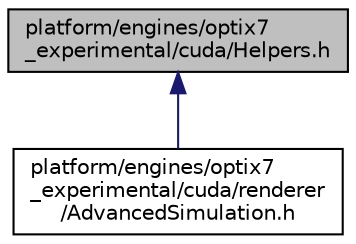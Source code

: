 digraph "platform/engines/optix7_experimental/cuda/Helpers.h"
{
 // LATEX_PDF_SIZE
  edge [fontname="Helvetica",fontsize="10",labelfontname="Helvetica",labelfontsize="10"];
  node [fontname="Helvetica",fontsize="10",shape=record];
  Node1 [label="platform/engines/optix7\l_experimental/cuda/Helpers.h",height=0.2,width=0.4,color="black", fillcolor="grey75", style="filled", fontcolor="black",tooltip=" "];
  Node1 -> Node2 [dir="back",color="midnightblue",fontsize="10",style="solid",fontname="Helvetica"];
  Node2 [label="platform/engines/optix7\l_experimental/cuda/renderer\l/AdvancedSimulation.h",height=0.2,width=0.4,color="black", fillcolor="white", style="filled",URL="$da/d2b/AdvancedSimulation_8h.html",tooltip=" "];
}
